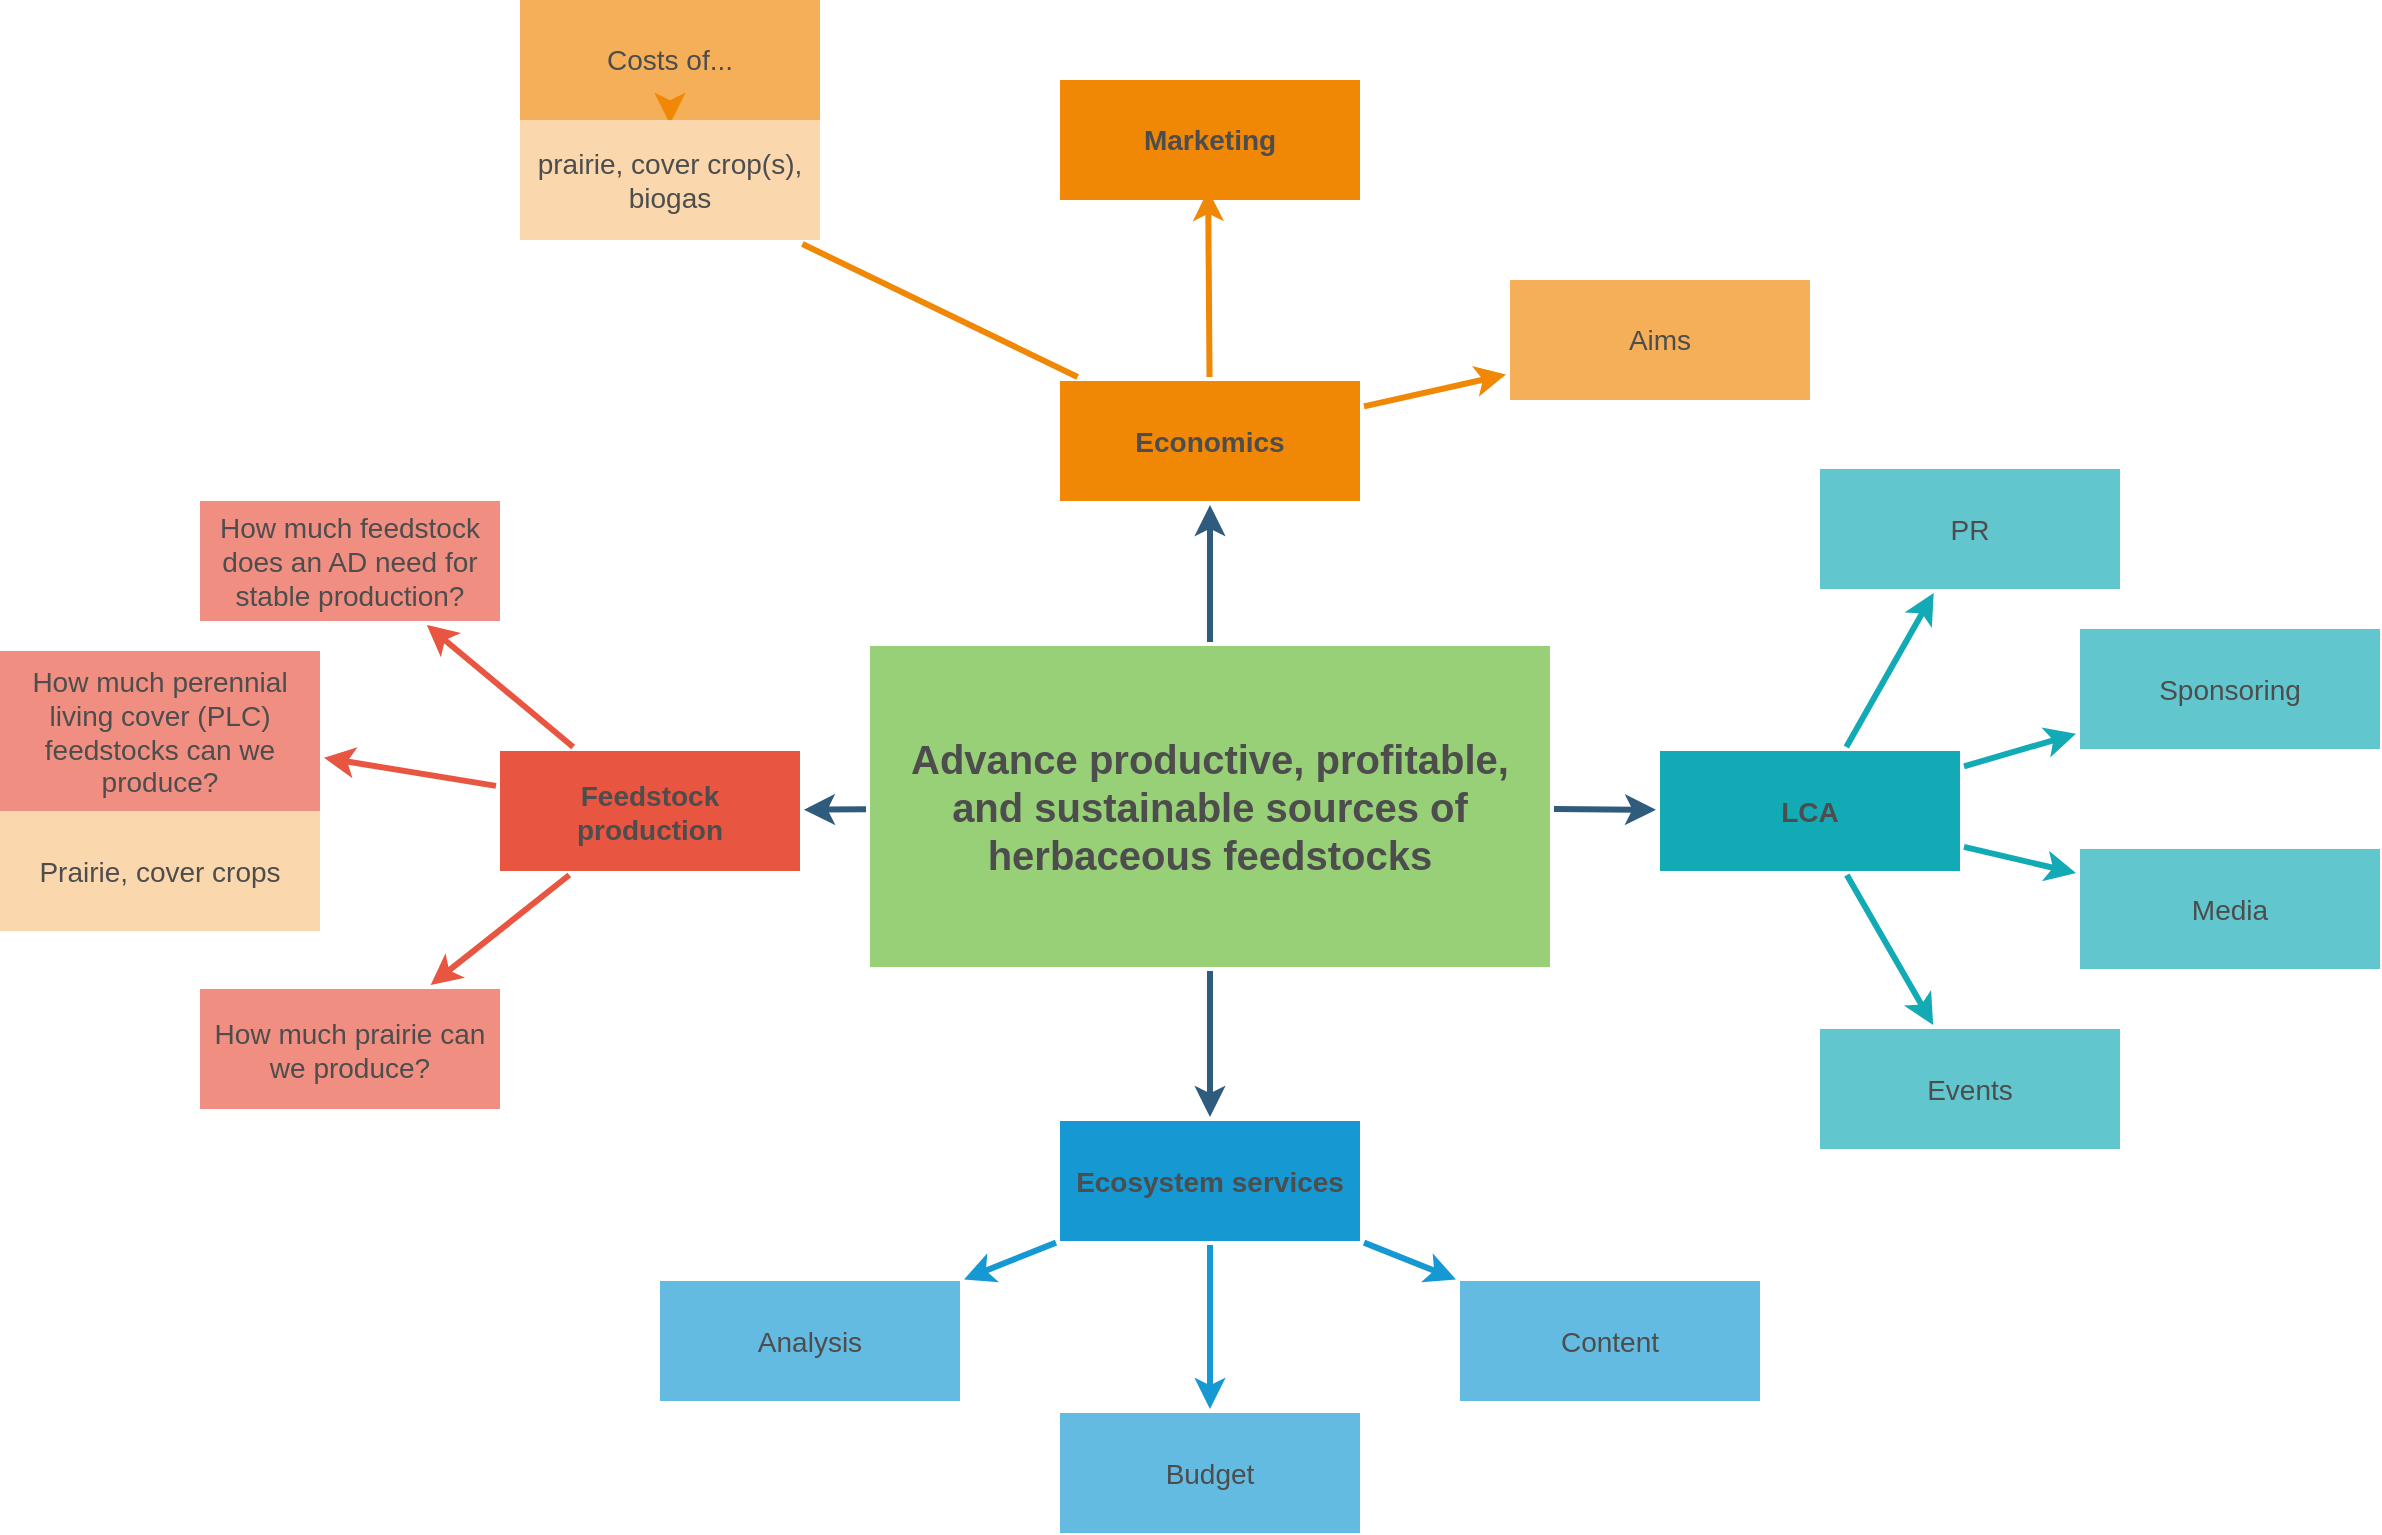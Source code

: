 <mxfile version="20.3.0" type="github">
  <diagram id="6a731a19-8d31-9384-78a2-239565b7b9f0" name="Page-1">
    <mxGraphModel dx="1803" dy="964" grid="1" gridSize="10" guides="1" tooltips="1" connect="1" arrows="1" fold="1" page="1" pageScale="1" pageWidth="1920" pageHeight="1200" background="none" math="0" shadow="0">
      <root>
        <mxCell id="0" />
        <mxCell id="1" parent="0" />
        <mxCell id="1745" value="" style="edgeStyle=none;rounded=0;jumpStyle=none;html=1;shadow=0;labelBackgroundColor=none;startArrow=none;startFill=0;endArrow=classic;endFill=1;jettySize=auto;orthogonalLoop=1;strokeColor=#2F5B7C;strokeWidth=3;fontFamily=Helvetica;fontSize=16;fontColor=#4D4D4D;spacing=5;" parent="1" source="1749" target="1764" edge="1">
          <mxGeometry relative="1" as="geometry" />
        </mxCell>
        <mxCell id="1746" value="" style="edgeStyle=none;rounded=0;jumpStyle=none;html=1;shadow=0;labelBackgroundColor=none;startArrow=none;startFill=0;endArrow=classic;endFill=1;jettySize=auto;orthogonalLoop=1;strokeColor=#2F5B7C;strokeWidth=3;fontFamily=Helvetica;fontSize=16;fontColor=#4D4D4D;spacing=5;" parent="1" source="1749" target="1771" edge="1">
          <mxGeometry relative="1" as="geometry" />
        </mxCell>
        <mxCell id="1747" value="" style="edgeStyle=none;rounded=0;jumpStyle=none;html=1;shadow=0;labelBackgroundColor=none;startArrow=none;startFill=0;endArrow=classic;endFill=1;jettySize=auto;orthogonalLoop=1;strokeColor=#2F5B7C;strokeWidth=3;fontFamily=Helvetica;fontSize=16;fontColor=#4D4D4D;spacing=5;" parent="1" source="1749" target="1760" edge="1">
          <mxGeometry relative="1" as="geometry" />
        </mxCell>
        <mxCell id="1748" value="" style="edgeStyle=none;rounded=0;jumpStyle=none;html=1;shadow=0;labelBackgroundColor=none;startArrow=none;startFill=0;endArrow=classic;endFill=1;jettySize=auto;orthogonalLoop=1;strokeColor=#2F5B7C;strokeWidth=3;fontFamily=Helvetica;fontSize=16;fontColor=#4D4D4D;spacing=5;" parent="1" source="1749" target="1753" edge="1">
          <mxGeometry relative="1" as="geometry" />
        </mxCell>
        <mxCell id="1749" value="&lt;h1 style=&quot;font-size: 20px;&quot;&gt;&lt;font style=&quot;font-size: 20px;&quot;&gt;Advance productive, profitable, and sustainable sources of herbaceous feedstocks&lt;/font&gt;&lt;/h1&gt;" style="rounded=0;whiteSpace=wrap;html=1;shadow=0;labelBackgroundColor=none;strokeColor=none;strokeWidth=3;fillColor=#97D077;fontFamily=Helvetica;fontSize=16;fontColor=#4D4D4D;align=center;fontStyle=1;spacing=5;arcSize=7;perimeterSpacing=2;" parent="1" vertex="1">
          <mxGeometry x="765" y="563" width="340" height="160.5" as="geometry" />
        </mxCell>
        <mxCell id="1750" value="" style="edgeStyle=none;rounded=0;jumpStyle=none;html=1;shadow=0;labelBackgroundColor=none;startArrow=none;startFill=0;jettySize=auto;orthogonalLoop=1;strokeColor=#E85642;strokeWidth=3;fontFamily=Helvetica;fontSize=14;fontColor=#4D4D4D;spacing=5;fontStyle=1;fillColor=#b0e3e6;" parent="1" source="1753" target="1756" edge="1">
          <mxGeometry relative="1" as="geometry" />
        </mxCell>
        <mxCell id="1751" value="" style="edgeStyle=none;rounded=0;jumpStyle=none;html=1;shadow=0;labelBackgroundColor=none;startArrow=none;startFill=0;jettySize=auto;orthogonalLoop=1;strokeColor=#E85642;strokeWidth=3;fontFamily=Helvetica;fontSize=14;fontColor=#4D4D4D;spacing=5;fontStyle=1;fillColor=#b0e3e6;" parent="1" source="1753" target="1755" edge="1">
          <mxGeometry relative="1" as="geometry">
            <mxPoint x="531" y="645.5" as="targetPoint" />
          </mxGeometry>
        </mxCell>
        <mxCell id="1752" value="" style="edgeStyle=none;rounded=0;jumpStyle=none;html=1;shadow=0;labelBackgroundColor=none;startArrow=none;startFill=0;jettySize=auto;orthogonalLoop=1;strokeColor=#E85642;strokeWidth=3;fontFamily=Helvetica;fontSize=14;fontColor=#4D4D4D;spacing=5;fontStyle=1;fillColor=#b0e3e6;" parent="1" source="1753" target="1754" edge="1">
          <mxGeometry relative="1" as="geometry" />
        </mxCell>
        <mxCell id="1753" value="Feedstock production" style="rounded=0;whiteSpace=wrap;html=1;shadow=0;labelBackgroundColor=none;strokeColor=none;strokeWidth=3;fillColor=#e85642;fontFamily=Helvetica;fontSize=14;fontColor=#4D4D4D;align=center;spacing=5;fontStyle=1;arcSize=7;perimeterSpacing=2;" parent="1" vertex="1">
          <mxGeometry x="580" y="615.5" width="150" height="60" as="geometry" />
        </mxCell>
        <mxCell id="1754" value="How much prairie can we produce?" style="rounded=0;whiteSpace=wrap;html=1;shadow=0;labelBackgroundColor=none;strokeColor=none;strokeWidth=3;fillColor=#f08e81;fontFamily=Helvetica;fontSize=14;fontColor=#4D4D4D;align=center;spacing=5;fontStyle=0;arcSize=7;perimeterSpacing=2;" parent="1" vertex="1">
          <mxGeometry x="430" y="734.5" width="150" height="60" as="geometry" />
        </mxCell>
        <mxCell id="1756" value="How much feedstock does an AD need for stable production?" style="rounded=0;whiteSpace=wrap;html=1;shadow=0;labelBackgroundColor=none;strokeColor=none;strokeWidth=3;fillColor=#f08e81;fontFamily=Helvetica;fontSize=14;fontColor=#4D4D4D;align=center;spacing=5;fontStyle=0;arcSize=7;perimeterSpacing=2;" parent="1" vertex="1">
          <mxGeometry x="430" y="490.5" width="150" height="60" as="geometry" />
        </mxCell>
        <mxCell id="1757" value="" style="edgeStyle=none;rounded=0;jumpStyle=none;html=1;shadow=0;labelBackgroundColor=none;startArrow=none;startFill=0;endArrow=classic;endFill=1;jettySize=auto;orthogonalLoop=1;strokeColor=#1699D3;strokeWidth=3;fontFamily=Helvetica;fontSize=14;fontColor=#4D4D4D;spacing=5;" parent="1" source="1760" target="1763" edge="1">
          <mxGeometry relative="1" as="geometry" />
        </mxCell>
        <mxCell id="1758" value="" style="edgeStyle=none;rounded=0;jumpStyle=none;html=1;shadow=0;labelBackgroundColor=none;startArrow=none;startFill=0;endArrow=classic;endFill=1;jettySize=auto;orthogonalLoop=1;strokeColor=#1699D3;strokeWidth=3;fontFamily=Helvetica;fontSize=14;fontColor=#4D4D4D;spacing=5;" parent="1" source="1760" target="1762" edge="1">
          <mxGeometry relative="1" as="geometry" />
        </mxCell>
        <mxCell id="1759" value="" style="edgeStyle=none;rounded=0;jumpStyle=none;html=1;shadow=0;labelBackgroundColor=none;startArrow=none;startFill=0;endArrow=classic;endFill=1;jettySize=auto;orthogonalLoop=1;strokeColor=#1699D3;strokeWidth=3;fontFamily=Helvetica;fontSize=14;fontColor=#4D4D4D;spacing=5;" parent="1" source="1760" target="1761" edge="1">
          <mxGeometry relative="1" as="geometry" />
        </mxCell>
        <mxCell id="1760" value="Ecosystem services" style="rounded=0;whiteSpace=wrap;html=1;shadow=0;labelBackgroundColor=none;strokeColor=none;strokeWidth=3;fillColor=#1699d3;fontFamily=Helvetica;fontSize=14;fontColor=#4D4D4D;align=center;spacing=5;fontStyle=1;arcSize=7;perimeterSpacing=2;" parent="1" vertex="1">
          <mxGeometry x="860" y="800.5" width="150" height="60" as="geometry" />
        </mxCell>
        <mxCell id="1761" value="Content" style="rounded=0;whiteSpace=wrap;html=1;shadow=0;labelBackgroundColor=none;strokeColor=none;strokeWidth=3;fillColor=#64bbe2;fontFamily=Helvetica;fontSize=14;fontColor=#4D4D4D;align=center;spacing=5;arcSize=7;perimeterSpacing=2;" parent="1" vertex="1">
          <mxGeometry x="1060" y="880.5" width="150" height="60" as="geometry" />
        </mxCell>
        <mxCell id="1762" value="Budget" style="rounded=0;whiteSpace=wrap;html=1;shadow=0;labelBackgroundColor=none;strokeColor=none;strokeWidth=3;fillColor=#64bbe2;fontFamily=Helvetica;fontSize=14;fontColor=#4D4D4D;align=center;spacing=5;arcSize=7;perimeterSpacing=2;" parent="1" vertex="1">
          <mxGeometry x="860" y="946.5" width="150" height="60" as="geometry" />
        </mxCell>
        <mxCell id="1763" value="Analysis" style="rounded=0;whiteSpace=wrap;html=1;shadow=0;labelBackgroundColor=none;strokeColor=none;strokeWidth=3;fillColor=#64bbe2;fontFamily=Helvetica;fontSize=14;fontColor=#4D4D4D;align=center;spacing=5;arcSize=7;perimeterSpacing=2;" parent="1" vertex="1">
          <mxGeometry x="660" y="880.5" width="150" height="60" as="geometry" />
        </mxCell>
        <mxCell id="1764" value="Economics" style="rounded=0;whiteSpace=wrap;html=1;shadow=0;labelBackgroundColor=none;strokeColor=none;strokeWidth=3;fillColor=#F08705;fontFamily=Helvetica;fontSize=14;fontColor=#4D4D4D;align=center;spacing=5;fontStyle=1;arcSize=7;perimeterSpacing=2;" parent="1" vertex="1">
          <mxGeometry x="860" y="430.5" width="150" height="60" as="geometry" />
        </mxCell>
        <mxCell id="1765" value="Aims&lt;br&gt;" style="rounded=0;whiteSpace=wrap;html=1;shadow=0;labelBackgroundColor=none;strokeColor=none;strokeWidth=3;fillColor=#f5af58;fontFamily=Helvetica;fontSize=14;fontColor=#4D4D4D;align=center;spacing=5;arcSize=7;perimeterSpacing=2;" parent="1" vertex="1">
          <mxGeometry x="1085" y="380" width="150" height="60" as="geometry" />
        </mxCell>
        <mxCell id="1766" value="" style="edgeStyle=none;rounded=0;jumpStyle=none;html=1;shadow=0;labelBackgroundColor=none;startArrow=none;startFill=0;endArrow=classic;endFill=1;jettySize=auto;orthogonalLoop=1;strokeColor=#F08705;strokeWidth=3;fontFamily=Helvetica;fontSize=14;fontColor=#4D4D4D;spacing=5;" parent="1" source="1764" target="1765" edge="1">
          <mxGeometry relative="1" as="geometry" />
        </mxCell>
        <mxCell id="1768" value="" style="edgeStyle=none;rounded=0;jumpStyle=none;html=1;shadow=0;labelBackgroundColor=none;startArrow=none;startFill=0;endArrow=classic;endFill=1;jettySize=auto;orthogonalLoop=1;strokeColor=#F08705;strokeWidth=3;fontFamily=Helvetica;fontSize=14;fontColor=#4D4D4D;spacing=5;entryX=0.494;entryY=0.891;entryDx=0;entryDy=0;entryPerimeter=0;" parent="1" source="1764" target="UFMkILnt0X1RIdLAywtK-1779" edge="1">
          <mxGeometry relative="1" as="geometry">
            <mxPoint x="933.008" y="372" as="targetPoint" />
          </mxGeometry>
        </mxCell>
        <mxCell id="1769" value="Costs of..." style="rounded=0;whiteSpace=wrap;html=1;shadow=0;labelBackgroundColor=none;strokeColor=none;strokeWidth=3;fillColor=#f5af58;fontFamily=Helvetica;fontSize=14;fontColor=#4D4D4D;align=center;spacing=5;arcSize=7;perimeterSpacing=2;" parent="1" vertex="1">
          <mxGeometry x="590" y="240" width="150" height="60" as="geometry" />
        </mxCell>
        <mxCell id="1770" value="" style="edgeStyle=none;rounded=0;jumpStyle=none;html=1;shadow=0;labelBackgroundColor=none;startArrow=none;startFill=0;endArrow=classic;endFill=1;jettySize=auto;orthogonalLoop=1;strokeColor=#F08705;strokeWidth=3;fontFamily=Helvetica;fontSize=14;fontColor=#4D4D4D;spacing=5;" parent="1" source="UFMkILnt0X1RIdLAywtK-1788" target="1769" edge="1">
          <mxGeometry relative="1" as="geometry" />
        </mxCell>
        <mxCell id="1771" value="LCA" style="rounded=0;whiteSpace=wrap;html=1;shadow=0;labelBackgroundColor=none;strokeColor=none;strokeWidth=3;fillColor=#12aab5;fontFamily=Helvetica;fontSize=14;fontColor=#4D4D4D;align=center;spacing=5;fontStyle=1;arcSize=7;perimeterSpacing=2;" parent="1" vertex="1">
          <mxGeometry x="1160" y="615.5" width="150" height="60" as="geometry" />
        </mxCell>
        <mxCell id="1772" value="Events" style="rounded=0;whiteSpace=wrap;html=1;shadow=0;labelBackgroundColor=none;strokeColor=none;strokeWidth=3;fillColor=#61c6ce;fontFamily=Helvetica;fontSize=14;fontColor=#4D4D4D;align=center;spacing=5;fontStyle=0;arcSize=7;perimeterSpacing=2;" parent="1" vertex="1">
          <mxGeometry x="1240" y="754.5" width="150" height="60" as="geometry" />
        </mxCell>
        <mxCell id="1773" value="" style="edgeStyle=none;rounded=0;jumpStyle=none;html=1;shadow=0;labelBackgroundColor=none;startArrow=none;startFill=0;jettySize=auto;orthogonalLoop=1;strokeColor=#12AAB5;strokeWidth=3;fontFamily=Helvetica;fontSize=14;fontColor=#4D4D4D;spacing=5;fontStyle=1;fillColor=#b0e3e6;" parent="1" source="1771" target="1772" edge="1">
          <mxGeometry relative="1" as="geometry" />
        </mxCell>
        <mxCell id="1774" value="Media" style="rounded=0;whiteSpace=wrap;html=1;shadow=0;labelBackgroundColor=none;strokeColor=none;strokeWidth=3;fillColor=#61c6ce;fontFamily=Helvetica;fontSize=14;fontColor=#4D4D4D;align=center;spacing=5;fontStyle=0;arcSize=7;perimeterSpacing=2;" parent="1" vertex="1">
          <mxGeometry x="1370" y="664.5" width="150" height="60" as="geometry" />
        </mxCell>
        <mxCell id="1775" value="" style="edgeStyle=none;rounded=0;jumpStyle=none;html=1;shadow=0;labelBackgroundColor=none;startArrow=none;startFill=0;jettySize=auto;orthogonalLoop=1;strokeColor=#12AAB5;strokeWidth=3;fontFamily=Helvetica;fontSize=14;fontColor=#4D4D4D;spacing=5;fontStyle=1;fillColor=#b0e3e6;" parent="1" source="1771" target="1774" edge="1">
          <mxGeometry relative="1" as="geometry" />
        </mxCell>
        <mxCell id="1776" value="Sponsoring" style="rounded=0;whiteSpace=wrap;html=1;shadow=0;labelBackgroundColor=none;strokeColor=none;strokeWidth=3;fillColor=#61c6ce;fontFamily=Helvetica;fontSize=14;fontColor=#4D4D4D;align=center;spacing=5;fontStyle=0;arcSize=7;perimeterSpacing=2;" parent="1" vertex="1">
          <mxGeometry x="1370" y="554.5" width="150" height="60" as="geometry" />
        </mxCell>
        <mxCell id="1777" value="" style="edgeStyle=none;rounded=0;jumpStyle=none;html=1;shadow=0;labelBackgroundColor=none;startArrow=none;startFill=0;jettySize=auto;orthogonalLoop=1;strokeColor=#12AAB5;strokeWidth=3;fontFamily=Helvetica;fontSize=14;fontColor=#4D4D4D;spacing=5;fontStyle=1;fillColor=#b0e3e6;" parent="1" source="1771" target="1776" edge="1">
          <mxGeometry relative="1" as="geometry" />
        </mxCell>
        <mxCell id="1778" value="PR" style="rounded=0;whiteSpace=wrap;html=1;shadow=0;labelBackgroundColor=none;strokeColor=none;strokeWidth=3;fillColor=#61c6ce;fontFamily=Helvetica;fontSize=14;fontColor=#4D4D4D;align=center;spacing=5;fontStyle=0;arcSize=7;perimeterSpacing=2;" parent="1" vertex="1">
          <mxGeometry x="1240" y="474.5" width="150" height="60" as="geometry" />
        </mxCell>
        <mxCell id="1779" value="" style="edgeStyle=none;rounded=0;jumpStyle=none;html=1;shadow=0;labelBackgroundColor=none;startArrow=none;startFill=0;jettySize=auto;orthogonalLoop=1;strokeColor=#12AAB5;strokeWidth=3;fontFamily=Helvetica;fontSize=14;fontColor=#4D4D4D;spacing=5;fontStyle=1;fillColor=#b0e3e6;" parent="1" source="1771" target="1778" edge="1">
          <mxGeometry relative="1" as="geometry" />
        </mxCell>
        <mxCell id="UFMkILnt0X1RIdLAywtK-1779" value="Marketing" style="rounded=0;whiteSpace=wrap;html=1;shadow=0;labelBackgroundColor=none;strokeColor=none;strokeWidth=3;fillColor=#F08705;fontFamily=Helvetica;fontSize=14;fontColor=#4D4D4D;align=center;spacing=5;fontStyle=1;arcSize=7;perimeterSpacing=2;" vertex="1" parent="1">
          <mxGeometry x="860" y="280" width="150" height="60" as="geometry" />
        </mxCell>
        <mxCell id="UFMkILnt0X1RIdLAywtK-1781" value="" style="group;fontColor=#4D4D4D;" vertex="1" connectable="0" parent="1">
          <mxGeometry x="330" y="585.5" width="160" height="120" as="geometry" />
        </mxCell>
        <mxCell id="1755" value="How much perennial living cover (PLC) feedstocks can we produce?" style="rounded=0;whiteSpace=wrap;html=1;shadow=0;labelBackgroundColor=none;strokeColor=none;strokeWidth=3;fillColor=#f08e81;fontFamily=Helvetica;fontSize=14;fontColor=#4D4D4D;align=center;spacing=5;fontStyle=0;arcSize=7;perimeterSpacing=2;" parent="UFMkILnt0X1RIdLAywtK-1781" vertex="1">
          <mxGeometry y="-20" width="160" height="80" as="geometry" />
        </mxCell>
        <mxCell id="UFMkILnt0X1RIdLAywtK-1780" value="&lt;font&gt;Prairie, cover crops&lt;/font&gt;" style="rounded=0;whiteSpace=wrap;html=1;shadow=0;labelBackgroundColor=none;strokeColor=none;strokeWidth=3;fillColor=#fad7ac;fontFamily=Helvetica;fontSize=14;align=center;spacing=5;fontStyle=0;arcSize=7;perimeterSpacing=2;fontColor=#4D4D4D;" vertex="1" parent="UFMkILnt0X1RIdLAywtK-1781">
          <mxGeometry y="60" width="160" height="60" as="geometry" />
        </mxCell>
        <mxCell id="UFMkILnt0X1RIdLAywtK-1788" value="&lt;font&gt;prairie, cover crop(s), biogas&lt;/font&gt;" style="rounded=0;whiteSpace=wrap;html=1;shadow=0;labelBackgroundColor=none;strokeColor=none;strokeWidth=3;fillColor=#fad7ac;fontFamily=Helvetica;fontSize=14;fontColor=#4D4D4D;align=center;spacing=5;fontStyle=0;arcSize=7;perimeterSpacing=2;" vertex="1" parent="1">
          <mxGeometry x="590" y="300" width="150" height="60" as="geometry" />
        </mxCell>
        <mxCell id="UFMkILnt0X1RIdLAywtK-1789" value="" style="edgeStyle=none;rounded=0;jumpStyle=none;html=1;shadow=0;labelBackgroundColor=none;startArrow=none;startFill=0;endArrow=none;endFill=1;jettySize=auto;orthogonalLoop=1;strokeColor=#F08705;strokeWidth=3;fontFamily=Helvetica;fontSize=14;fontColor=#4D4D4D;spacing=5;" edge="1" parent="1" source="1764" target="UFMkILnt0X1RIdLAywtK-1788">
          <mxGeometry relative="1" as="geometry">
            <mxPoint x="889.646" y="428.5" as="sourcePoint" />
            <mxPoint x="710.354" y="302" as="targetPoint" />
          </mxGeometry>
        </mxCell>
      </root>
    </mxGraphModel>
  </diagram>
</mxfile>
